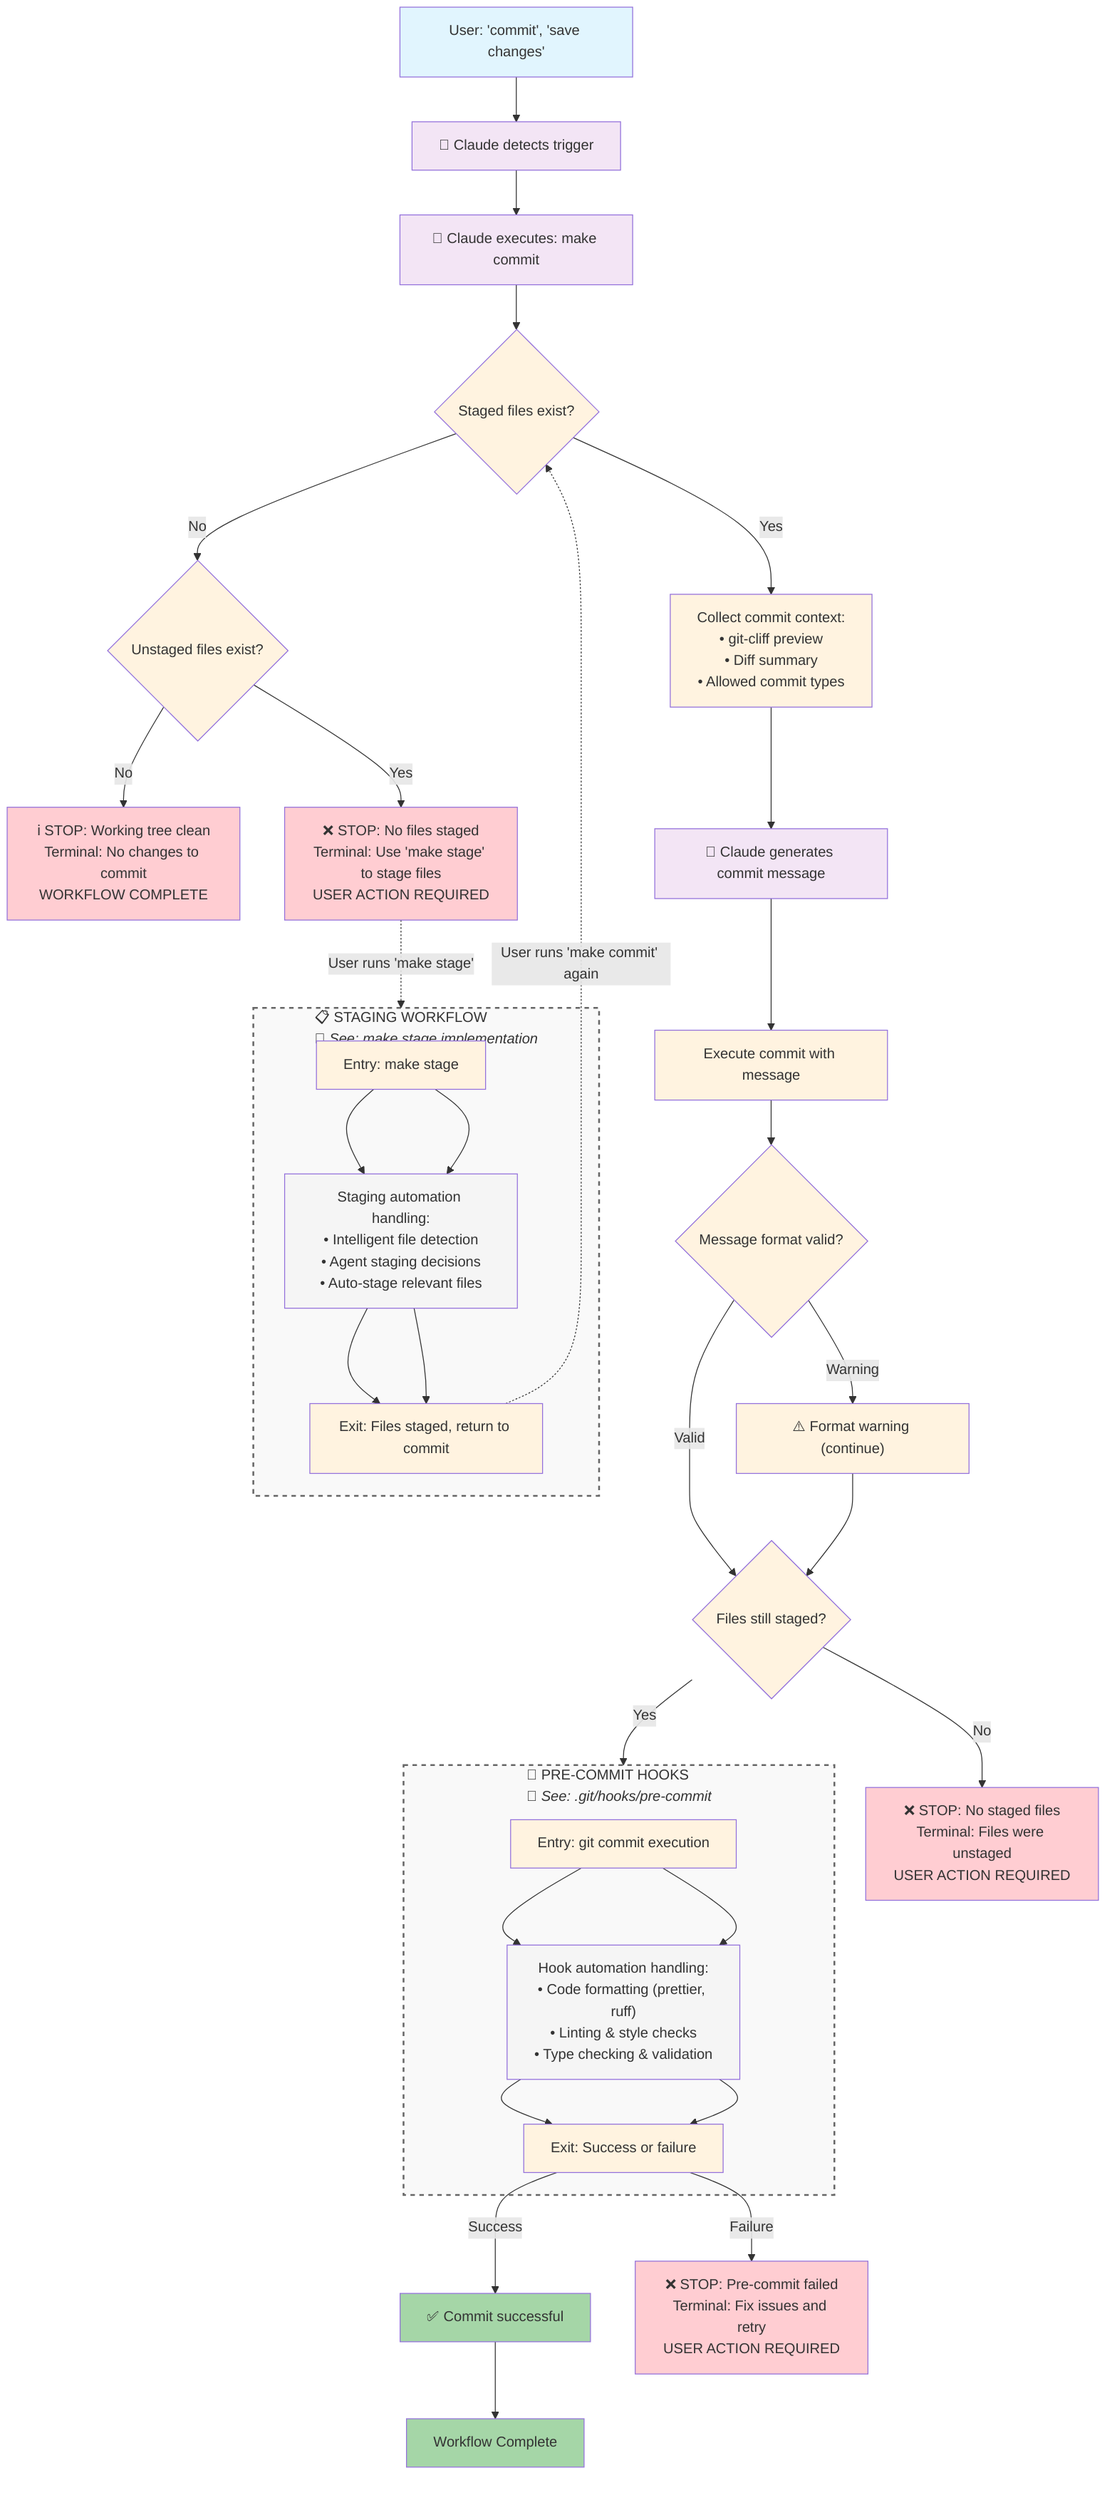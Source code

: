 flowchart TD
    %% Entry Point
    UserTrigger["User: 'commit', 'save changes'"]
    ClaudeDetects["🤖 Claude detects trigger"]
    ClaudeExec["🤖 Claude executes: make commit"]

    %% Makefile Validation
    CheckStaged{Staged files exist?}
    CheckUnstaged{Unstaged files exist?}

    %% STOP CONDITIONS (Terminal Messages Only)
    NoChanges["ℹ️ STOP: Working tree clean<br/>Terminal: No changes to commit<br/>WORKFLOW COMPLETE"]
    NoStaged["❌ STOP: No files staged<br/>Terminal: Use 'make stage' to stage files<br/>USER ACTION REQUIRED"]

    %% STAGING WORKFLOW (Black Box)
    subgraph StagingBox ["📋 STAGING WORKFLOW<br/>📄 <i>See: make stage implementation</i>"]
        direction TB
        StageEntry["Entry: make stage"]
        StageBlackBox["Staging automation handling:<br/>• Intelligent file detection<br/>• Agent staging decisions<br/>• Auto-stage relevant files"]
        StageExit["Exit: Files staged, return to commit"]
        StageEntry --> StageBlackBox
        StageBlackBox --> StageExit
    end

    %% Message Generation (Makefile)
    CollectContext["Collect commit context:<br/>• git-cliff preview<br/>• Diff summary<br/>• Allowed commit types"]
    ClaudeGenerates["🤖 Claude generates commit message"]

    %% Commit Execution & Validation
    ExecuteCommit["Execute commit with message"]
    ValidateFormat{Message format valid?}
    FormatWarning["⚠️ Format warning (continue)"]
    CheckStagedAgain{Files still staged?}
    CommitFailed["❌ STOP: No staged files<br/>Terminal: Files were unstaged<br/>USER ACTION REQUIRED"]

    %% PRE-COMMIT HOOKS (Black Box)
    subgraph PreCommitBox ["🔧 PRE-COMMIT HOOKS<br/>📄 <i>See: .git/hooks/pre-commit</i>"]
        direction TB
        HookEntry["Entry: git commit execution"]
        HookBlackBox["Hook automation handling:<br/>• Code formatting (prettier, ruff)<br/>• Linting & style checks<br/>• Type checking & validation"]
        HookExit["Exit: Success or failure"]
        HookEntry --> HookBlackBox
        HookBlackBox --> HookExit
    end

    %% Final Outcomes
    CommitSuccess["✅ Commit successful"]
    HookFailed["❌ STOP: Pre-commit failed<br/>Terminal: Fix issues and retry<br/>USER ACTION REQUIRED"]
    WorkflowComplete["Workflow Complete"]

    %% Flow Connections
    UserTrigger --> ClaudeDetects
    ClaudeDetects --> ClaudeExec
    ClaudeExec --> CheckStaged

    %% Staging Validation
    CheckStaged -->|No| CheckUnstaged
    CheckStaged -->|Yes| CollectContext
    CheckUnstaged -->|No| NoChanges
    CheckUnstaged -->|Yes| NoStaged

    %% User goes to staging workflow (manual step)
    NoStaged -.->|"User runs 'make stage'"| StagingBox
    StageExit -.->|"User runs 'make commit' again"| CheckStaged

    %% Message Generation (happens in Makefile)
    CollectContext --> ClaudeGenerates
    ClaudeGenerates --> ExecuteCommit

    %% Commit Execution & Validation (happens in execute_commit)
    ExecuteCommit --> ValidateFormat
    ValidateFormat -->|Warning| FormatWarning
    ValidateFormat -->|Valid| CheckStagedAgain
    FormatWarning --> CheckStagedAgain
    CheckStagedAgain -->|No| CommitFailed
    CheckStagedAgain -->|Yes| PreCommitBox

    %% Pre-commit Hook Flow
    HookExit -->|Success| CommitSuccess
    HookExit -->|Failure| HookFailed

    %% Completion
    CommitSuccess --> WorkflowComplete

    %% Entry/Exit for Pre-commit Hooks
    HookEntry --> HookBlackBox
    HookBlackBox --> HookExit

    %% Entry/Exit for Staging and Pre-commit
    StageEntry --> StageBlackBox
    StageBlackBox --> StageExit

    %% Styling - Consistent with PR Workflow
    UserTrigger@{ shape: rect}
    StageEntry:::automationStep
    StageBlackBox:::blackBoxStep
    StageExit:::automationStep
    HookEntry:::automationStep
    HookBlackBox:::blackBoxStep
    HookExit:::automationStep
    UserTrigger:::userLayer
    ClaudeDetects:::agentLayer
    ClaudeExec:::agentLayer
    CheckStaged:::automationStep
    CheckUnstaged:::automationStep
    NoChanges:::stopNode
    NoStaged:::stopNode
    StagingBox:::subgraphStyle
    CollectContext:::automationStep
    ClaudeGenerates:::agentLayer
    ExecuteCommit:::automationStep
    ValidateFormat:::automationStep
    FormatWarning:::automationStep
    CheckStagedAgain:::automationStep
    CommitFailed:::stopNode
    PreCommitBox:::subgraphStyle
    CommitSuccess:::successNode
    HookFailed:::stopNode
    WorkflowComplete:::successNode

    classDef userLayer fill:#e1f5fe
    classDef agentLayer fill:#f3e5f5
    classDef automationStep fill:#fff3e0
    classDef stopNode fill:#ffcdd2
    classDef blackBoxStep fill:#f5f5f5
    classDef successNode fill:#a5d6a7
    classDef subgraphStyle fill:#f9f9f9,stroke:#666,stroke-width:2px,stroke-dasharray: 5 5